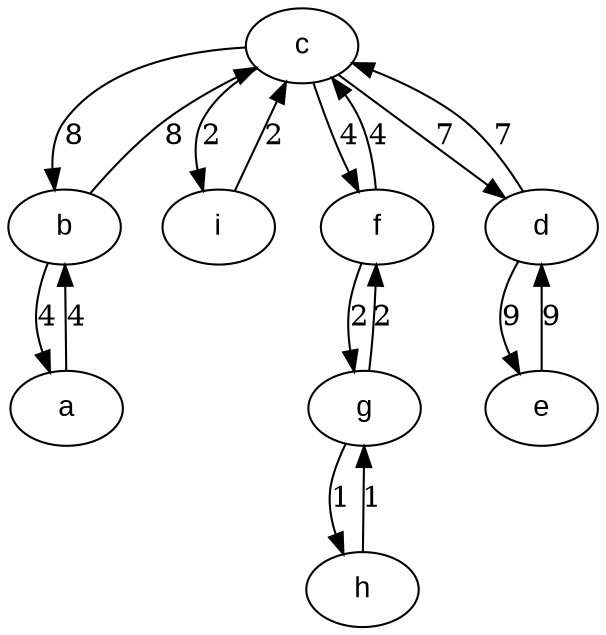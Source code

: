 digraph BST {node [fontname="Arial"];c -> b [label="8"];
c -> i [label="2"];
c -> f [label="4"];
c -> d [label="7"];
d -> c [label="7"];
d -> e [label="9"];
g -> f [label="2"];
g -> h [label="1"];
f -> c [label="4"];
f -> g [label="2"];
e -> d [label="9"];
a -> b [label="4"];
b -> a [label="4"];
b -> c [label="8"];
i -> c [label="2"];
h -> g [label="1"];
}